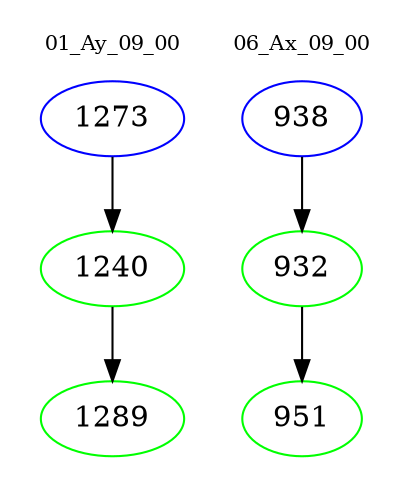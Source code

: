 digraph{
subgraph cluster_0 {
color = white
label = "01_Ay_09_00";
fontsize=10;
T0_1273 [label="1273", color="blue"]
T0_1273 -> T0_1240 [color="black"]
T0_1240 [label="1240", color="green"]
T0_1240 -> T0_1289 [color="black"]
T0_1289 [label="1289", color="green"]
}
subgraph cluster_1 {
color = white
label = "06_Ax_09_00";
fontsize=10;
T1_938 [label="938", color="blue"]
T1_938 -> T1_932 [color="black"]
T1_932 [label="932", color="green"]
T1_932 -> T1_951 [color="black"]
T1_951 [label="951", color="green"]
}
}
